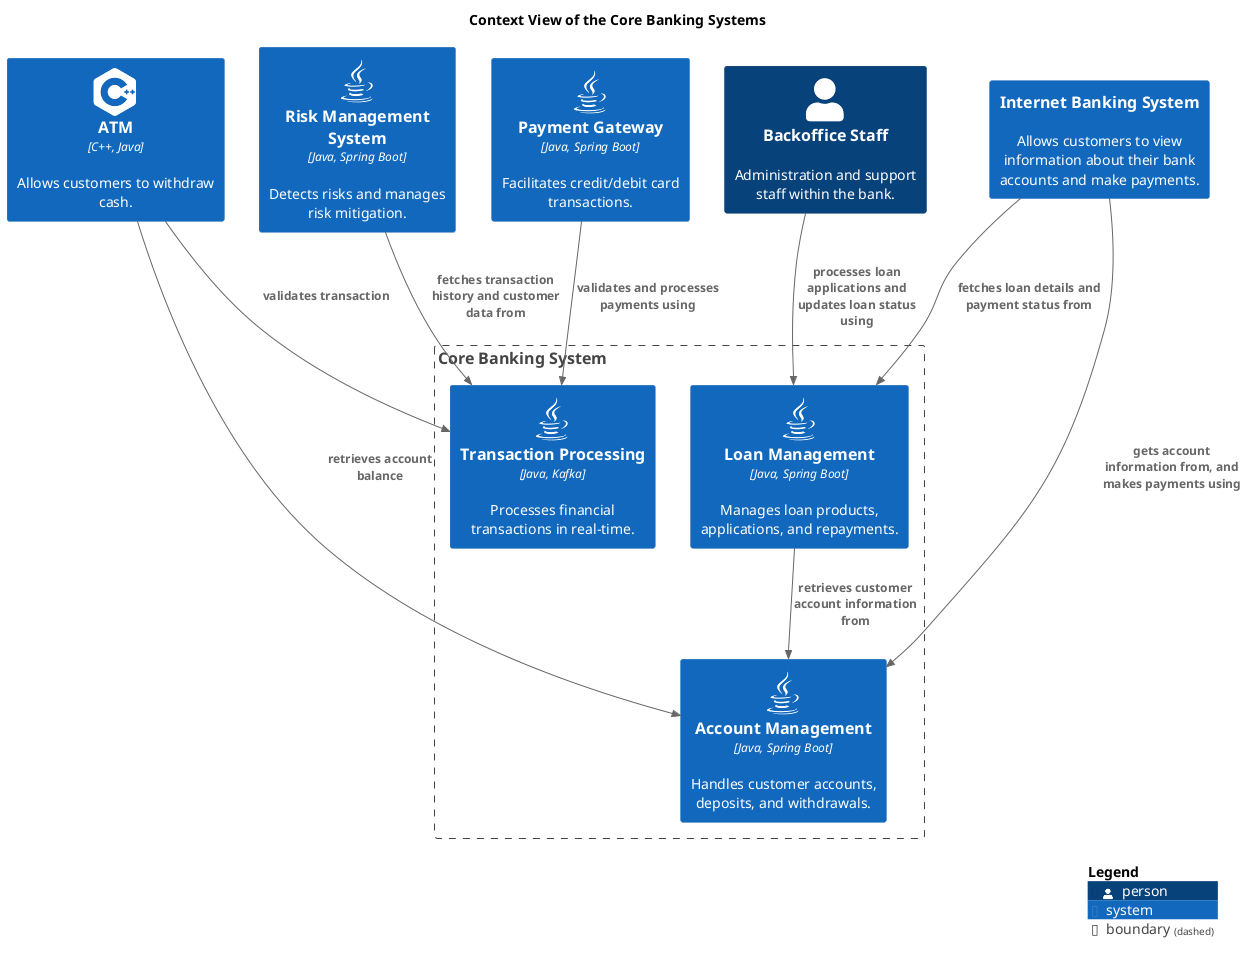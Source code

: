 @startuml context-view
!include <C4/C4_Context.puml>
!include <awslib14/AWSCommon>
!include <awslib14/AWSC4Integration>
!include <azure/AzureCommon>
!include <azure/AzureC4Integration>
!include <tupadr3/common>
!include <tupadr3/font-awesome-5/java>
!include <logos/kafka>
!include <tupadr3/devicons2/cplusplus>







title Context View of the Core Banking Systems
Boundary(mybank_coreBanking_contextBoundary, "Core Banking System") {
  System(mybank_coreBanking_transactionProcessingSystem, "Transaction Processing", $descr="Processes financial transactions in real-time.", $type="Java, Kafka", $sprite="java")
  System(mybank_coreBanking_loanManagementSystem, "Loan Management", $descr="Manages loan products, applications, and repayments.", $type="Java, Spring Boot", $sprite="java")
  System(mybank_coreBanking_accountManagementSystem, "Account Management", $descr="Handles customer accounts, deposits, and withdrawals.", $type="Java, Spring Boot", $sprite="java")
}
System(mybank_payment_paymentGatewaySystem, "Payment Gateway", $descr="Facilitates credit/debit card transactions.", $type="Java, Spring Boot", $sprite="java")
System(mybank_compliance_riskManagementSystem, "Risk Management System", $descr="Detects risks and manages risk mitigation.", $type="Java, Spring Boot", $sprite="java")
System(mybank_digitalBanking_internetBankingSystem_internetBankingSystem, "Internet Banking System", $descr="Allows customers to view information about their bank accounts and make payments.")
System(mybank_customerChannels_atm, "ATM", $descr="Allows customers to withdraw cash.", $type="C++, Java", $sprite="cplusplus")
Person(mybank_coreBanking_backofficeStaff, "Backoffice Staff", $descr="Administration and support staff within the bank.")
Rel(mybank_payment_paymentGatewaySystem, mybank_coreBanking_transactionProcessingSystem, "validates and processes payments using")
Rel(mybank_customerChannels_atm, mybank_coreBanking_accountManagementSystem, "retrieves account balance")
Rel(mybank_coreBanking_loanManagementSystem, mybank_coreBanking_accountManagementSystem, "retrieves customer account information from")
Rel(mybank_customerChannels_atm, mybank_coreBanking_transactionProcessingSystem, "validates transaction")
Rel(mybank_digitalBanking_internetBankingSystem_internetBankingSystem, mybank_coreBanking_loanManagementSystem, "fetches loan details and payment status from")
Rel(mybank_digitalBanking_internetBankingSystem_internetBankingSystem, mybank_coreBanking_accountManagementSystem, "gets account information from, and makes payments using")
Rel(mybank_coreBanking_backofficeStaff, mybank_coreBanking_loanManagementSystem, "processes loan applications and updates loan status using")
Rel(mybank_compliance_riskManagementSystem, mybank_coreBanking_transactionProcessingSystem, "fetches transaction history and customer data from")
SHOW_LEGEND()
@enduml
